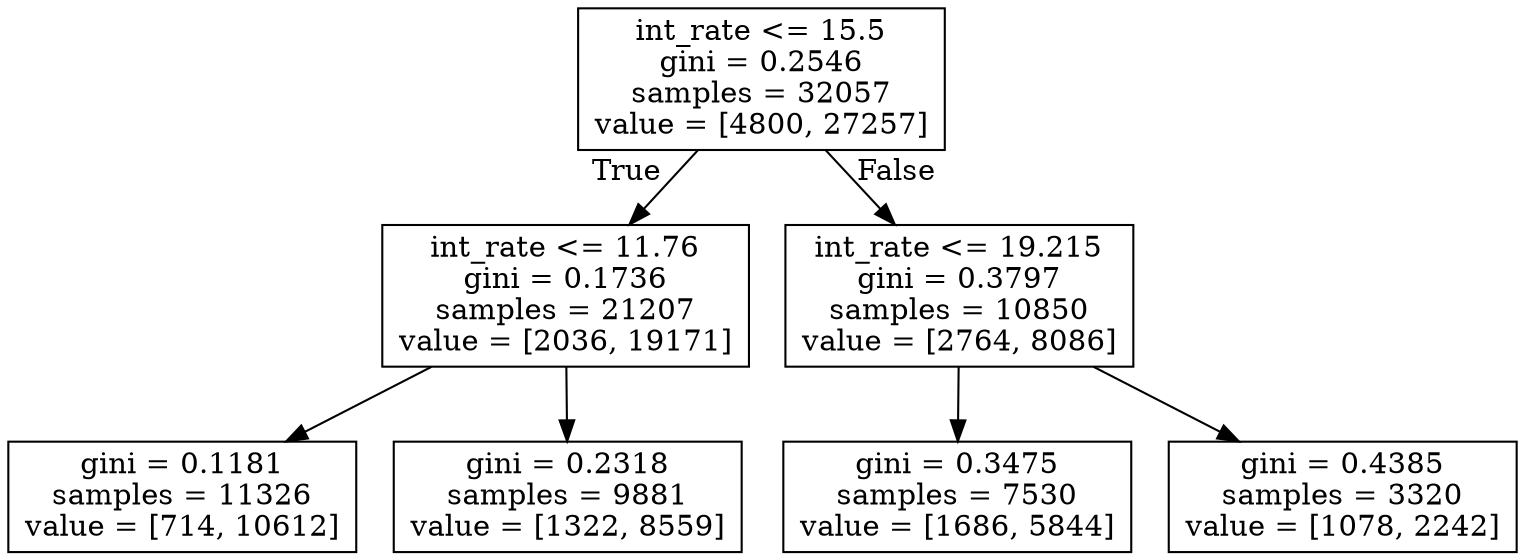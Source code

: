 digraph Tree {
node [shape=box] ;
0 [label="int_rate <= 15.5\ngini = 0.2546\nsamples = 32057\nvalue = [4800, 27257]"] ;
1 [label="int_rate <= 11.76\ngini = 0.1736\nsamples = 21207\nvalue = [2036, 19171]"] ;
0 -> 1 [labeldistance=2.5, labelangle=45, headlabel="True"] ;
2 [label="gini = 0.1181\nsamples = 11326\nvalue = [714, 10612]"] ;
1 -> 2 ;
3 [label="gini = 0.2318\nsamples = 9881\nvalue = [1322, 8559]"] ;
1 -> 3 ;
4 [label="int_rate <= 19.215\ngini = 0.3797\nsamples = 10850\nvalue = [2764, 8086]"] ;
0 -> 4 [labeldistance=2.5, labelangle=-45, headlabel="False"] ;
5 [label="gini = 0.3475\nsamples = 7530\nvalue = [1686, 5844]"] ;
4 -> 5 ;
6 [label="gini = 0.4385\nsamples = 3320\nvalue = [1078, 2242]"] ;
4 -> 6 ;
}